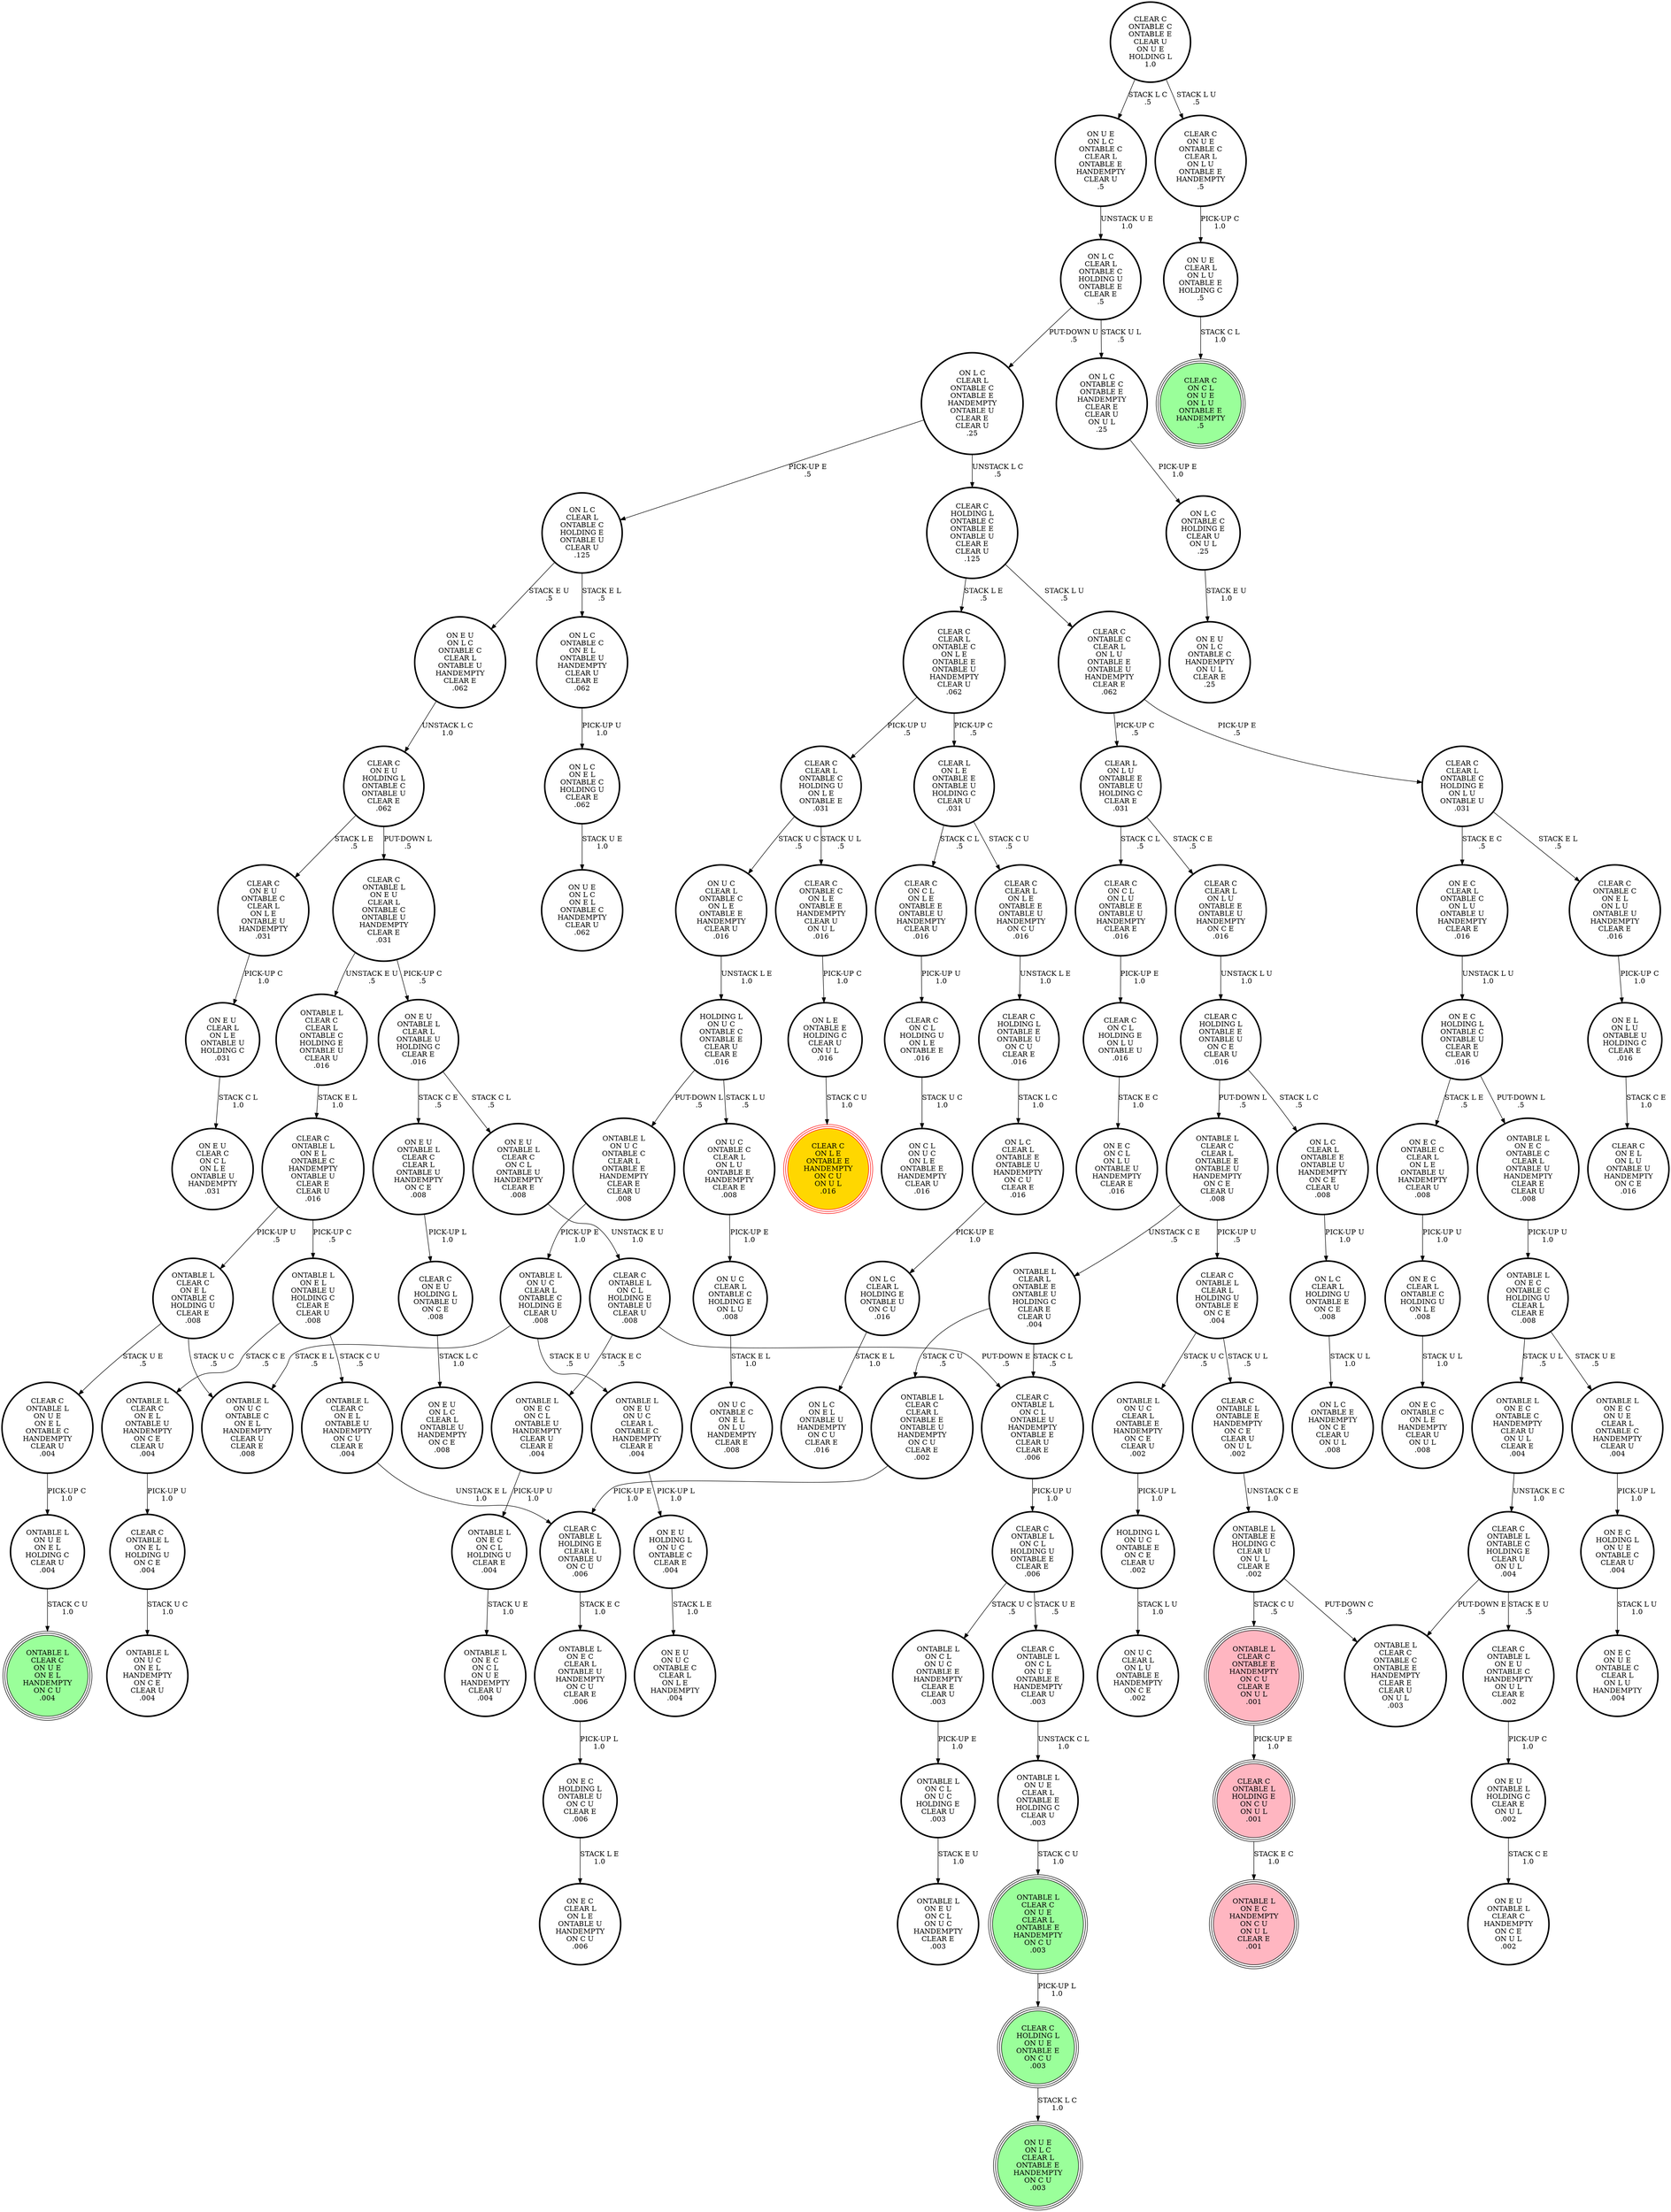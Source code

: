 digraph {
"CLEAR C\nHOLDING L\nONTABLE E\nONTABLE U\nON C U\nCLEAR E\n.016\n" -> "ON L C\nCLEAR L\nONTABLE E\nONTABLE U\nHANDEMPTY\nON C U\nCLEAR E\n.016\n"[label="STACK L C\n1.0\n"];
"CLEAR C\nON E U\nHOLDING L\nONTABLE U\nON C E\n.008\n" -> "ON E U\nON L C\nCLEAR L\nONTABLE U\nHANDEMPTY\nON C E\n.008\n"[label="STACK L C\n1.0\n"];
"ON U E\nCLEAR L\nON L U\nONTABLE E\nHOLDING C\n.5\n" -> "CLEAR C\nON C L\nON U E\nON L U\nONTABLE E\nHANDEMPTY\n.5\n"[label="STACK C L\n1.0\n"];
"ONTABLE L\nON U C\nONTABLE C\nCLEAR L\nONTABLE E\nHANDEMPTY\nCLEAR E\nCLEAR U\n.008\n" -> "ONTABLE L\nON U C\nCLEAR L\nONTABLE C\nHOLDING E\nCLEAR U\n.008\n"[label="PICK-UP E\n1.0\n"];
"CLEAR C\nON C L\nHOLDING U\nON L E\nONTABLE E\n.016\n" -> "ON C L\nON U C\nON L E\nONTABLE E\nHANDEMPTY\nCLEAR U\n.016\n"[label="STACK U C\n1.0\n"];
"ONTABLE L\nON E C\nON U E\nCLEAR L\nONTABLE C\nHANDEMPTY\nCLEAR U\n.004\n" -> "ON E C\nHOLDING L\nON U E\nONTABLE C\nCLEAR U\n.004\n"[label="PICK-UP L\n1.0\n"];
"CLEAR C\nONTABLE L\nHOLDING E\nCLEAR L\nONTABLE U\nON C U\n.006\n" -> "ONTABLE L\nON E C\nCLEAR L\nONTABLE U\nHANDEMPTY\nON C U\nCLEAR E\n.006\n"[label="STACK E C\n1.0\n"];
"ONTABLE L\nON U E\nON E L\nHOLDING C\nCLEAR U\n.004\n" -> "ONTABLE L\nCLEAR C\nON U E\nON E L\nHANDEMPTY\nON C U\n.004\n"[label="STACK C U\n1.0\n"];
"ON L C\nONTABLE C\nONTABLE E\nHANDEMPTY\nCLEAR E\nCLEAR U\nON U L\n.25\n" -> "ON L C\nONTABLE C\nHOLDING E\nCLEAR U\nON U L\n.25\n"[label="PICK-UP E\n1.0\n"];
"CLEAR C\nONTABLE L\nON E L\nHOLDING U\nON C E\n.004\n" -> "ONTABLE L\nON U C\nON E L\nHANDEMPTY\nON C E\nCLEAR U\n.004\n"[label="STACK U C\n1.0\n"];
"ONTABLE L\nCLEAR C\nON E L\nONTABLE C\nHOLDING U\nCLEAR E\n.008\n" -> "ONTABLE L\nON U C\nONTABLE C\nON E L\nHANDEMPTY\nCLEAR U\nCLEAR E\n.008\n"[label="STACK U C\n.5\n"];
"ONTABLE L\nCLEAR C\nON E L\nONTABLE C\nHOLDING U\nCLEAR E\n.008\n" -> "CLEAR C\nONTABLE L\nON U E\nON E L\nONTABLE C\nHANDEMPTY\nCLEAR U\n.004\n"[label="STACK U E\n.5\n"];
"CLEAR C\nONTABLE C\nCLEAR L\nON L U\nONTABLE E\nONTABLE U\nHANDEMPTY\nCLEAR E\n.062\n" -> "CLEAR L\nON L U\nONTABLE E\nONTABLE U\nHOLDING C\nCLEAR E\n.031\n"[label="PICK-UP C\n.5\n"];
"CLEAR C\nONTABLE C\nCLEAR L\nON L U\nONTABLE E\nONTABLE U\nHANDEMPTY\nCLEAR E\n.062\n" -> "CLEAR C\nCLEAR L\nONTABLE C\nHOLDING E\nON L U\nONTABLE U\n.031\n"[label="PICK-UP E\n.5\n"];
"ON U C\nCLEAR L\nONTABLE C\nHOLDING E\nON L U\n.008\n" -> "ON U C\nONTABLE C\nON E L\nON L U\nHANDEMPTY\nCLEAR E\n.008\n"[label="STACK E L\n1.0\n"];
"ONTABLE L\nON E C\nONTABLE C\nHANDEMPTY\nCLEAR U\nON U L\nCLEAR E\n.004\n" -> "CLEAR C\nONTABLE L\nONTABLE C\nHOLDING E\nCLEAR U\nON U L\n.004\n"[label="UNSTACK E C\n1.0\n"];
"ONTABLE L\nON E L\nONTABLE U\nHOLDING C\nCLEAR E\nCLEAR U\n.008\n" -> "ONTABLE L\nCLEAR C\nON E L\nONTABLE U\nHANDEMPTY\nON C E\nCLEAR U\n.004\n"[label="STACK C E\n.5\n"];
"ONTABLE L\nON E L\nONTABLE U\nHOLDING C\nCLEAR E\nCLEAR U\n.008\n" -> "ONTABLE L\nCLEAR C\nON E L\nONTABLE U\nHANDEMPTY\nON C U\nCLEAR E\n.004\n"[label="STACK C U\n.5\n"];
"ON E U\nCLEAR L\nON L E\nONTABLE U\nHOLDING C\n.031\n" -> "ON E U\nCLEAR C\nON C L\nON L E\nONTABLE U\nHANDEMPTY\n.031\n"[label="STACK C L\n1.0\n"];
"CLEAR C\nON C L\nHOLDING E\nON L U\nONTABLE U\n.016\n" -> "ON E C\nON C L\nON L U\nONTABLE U\nHANDEMPTY\nCLEAR E\n.016\n"[label="STACK E C\n1.0\n"];
"CLEAR C\nHOLDING L\nON U E\nONTABLE E\nON C U\n.003\n" -> "ON U E\nON L C\nCLEAR L\nONTABLE E\nHANDEMPTY\nON C U\n.003\n"[label="STACK L C\n1.0\n"];
"CLEAR C\nCLEAR L\nONTABLE C\nHOLDING E\nON L U\nONTABLE U\n.031\n" -> "ON E C\nCLEAR L\nONTABLE C\nON L U\nONTABLE U\nHANDEMPTY\nCLEAR E\n.016\n"[label="STACK E C\n.5\n"];
"CLEAR C\nCLEAR L\nONTABLE C\nHOLDING E\nON L U\nONTABLE U\n.031\n" -> "CLEAR C\nONTABLE C\nON E L\nON L U\nONTABLE U\nHANDEMPTY\nCLEAR E\n.016\n"[label="STACK E L\n.5\n"];
"CLEAR C\nON C L\nON L U\nONTABLE E\nONTABLE U\nHANDEMPTY\nCLEAR E\n.016\n" -> "CLEAR C\nON C L\nHOLDING E\nON L U\nONTABLE U\n.016\n"[label="PICK-UP E\n1.0\n"];
"CLEAR C\nONTABLE C\nON E L\nON L U\nONTABLE U\nHANDEMPTY\nCLEAR E\n.016\n" -> "ON E L\nON L U\nONTABLE U\nHOLDING C\nCLEAR E\n.016\n"[label="PICK-UP C\n1.0\n"];
"ON U E\nON L C\nONTABLE C\nCLEAR L\nONTABLE E\nHANDEMPTY\nCLEAR U\n.5\n" -> "ON L C\nCLEAR L\nONTABLE C\nHOLDING U\nONTABLE E\nCLEAR E\n.5\n"[label="UNSTACK U E\n1.0\n"];
"CLEAR C\nON U E\nONTABLE C\nCLEAR L\nON L U\nONTABLE E\nHANDEMPTY\n.5\n" -> "ON U E\nCLEAR L\nON L U\nONTABLE E\nHOLDING C\n.5\n"[label="PICK-UP C\n1.0\n"];
"ONTABLE L\nON E C\nCLEAR L\nONTABLE U\nHANDEMPTY\nON C U\nCLEAR E\n.006\n" -> "ON E C\nHOLDING L\nONTABLE U\nON C U\nCLEAR E\n.006\n"[label="PICK-UP L\n1.0\n"];
"ONTABLE L\nONTABLE E\nHOLDING C\nCLEAR U\nON U L\nCLEAR E\n.002\n" -> "ONTABLE L\nCLEAR C\nONTABLE E\nHANDEMPTY\nON C U\nCLEAR E\nON U L\n.001\n"[label="STACK C U\n.5\n"];
"ONTABLE L\nONTABLE E\nHOLDING C\nCLEAR U\nON U L\nCLEAR E\n.002\n" -> "ONTABLE L\nCLEAR C\nONTABLE C\nONTABLE E\nHANDEMPTY\nCLEAR E\nCLEAR U\nON U L\n.003\n"[label="PUT-DOWN C\n.5\n"];
"CLEAR C\nCLEAR L\nONTABLE C\nHOLDING U\nON L E\nONTABLE E\n.031\n" -> "CLEAR C\nONTABLE C\nON L E\nONTABLE E\nHANDEMPTY\nCLEAR U\nON U L\n.016\n"[label="STACK U L\n.5\n"];
"CLEAR C\nCLEAR L\nONTABLE C\nHOLDING U\nON L E\nONTABLE E\n.031\n" -> "ON U C\nCLEAR L\nONTABLE C\nON L E\nONTABLE E\nHANDEMPTY\nCLEAR U\n.016\n"[label="STACK U C\n.5\n"];
"ONTABLE L\nON E C\nONTABLE C\nCLEAR L\nONTABLE U\nHANDEMPTY\nCLEAR E\nCLEAR U\n.008\n" -> "ONTABLE L\nON E C\nONTABLE C\nHOLDING U\nCLEAR L\nCLEAR E\n.008\n"[label="PICK-UP U\n1.0\n"];
"ON U C\nCLEAR L\nONTABLE C\nON L E\nONTABLE E\nHANDEMPTY\nCLEAR U\n.016\n" -> "HOLDING L\nON U C\nONTABLE C\nONTABLE E\nCLEAR U\nCLEAR E\n.016\n"[label="UNSTACK L E\n1.0\n"];
"CLEAR C\nCLEAR L\nON L U\nONTABLE E\nONTABLE U\nHANDEMPTY\nON C E\n.016\n" -> "CLEAR C\nHOLDING L\nONTABLE E\nONTABLE U\nON C E\nCLEAR U\n.016\n"[label="UNSTACK L U\n1.0\n"];
"CLEAR C\nONTABLE L\nHOLDING E\nON C U\nON U L\n.001\n" -> "ONTABLE L\nON E C\nHANDEMPTY\nON C U\nON U L\nCLEAR E\n.001\n"[label="STACK E C\n1.0\n"];
"ON E C\nHOLDING L\nONTABLE C\nONTABLE U\nCLEAR E\nCLEAR U\n.016\n" -> "ONTABLE L\nON E C\nONTABLE C\nCLEAR L\nONTABLE U\nHANDEMPTY\nCLEAR E\nCLEAR U\n.008\n"[label="PUT-DOWN L\n.5\n"];
"ON E C\nHOLDING L\nONTABLE C\nONTABLE U\nCLEAR E\nCLEAR U\n.016\n" -> "ON E C\nONTABLE C\nCLEAR L\nON L E\nONTABLE U\nHANDEMPTY\nCLEAR U\n.008\n"[label="STACK L E\n.5\n"];
"ONTABLE L\nCLEAR L\nONTABLE E\nONTABLE U\nHOLDING C\nCLEAR E\nCLEAR U\n.004\n" -> "CLEAR C\nONTABLE L\nON C L\nONTABLE U\nHANDEMPTY\nONTABLE E\nCLEAR U\nCLEAR E\n.006\n"[label="STACK C L\n.5\n"];
"ONTABLE L\nCLEAR L\nONTABLE E\nONTABLE U\nHOLDING C\nCLEAR E\nCLEAR U\n.004\n" -> "ONTABLE L\nCLEAR C\nCLEAR L\nONTABLE E\nONTABLE U\nHANDEMPTY\nON C U\nCLEAR E\n.002\n"[label="STACK C U\n.5\n"];
"CLEAR C\nHOLDING L\nONTABLE E\nONTABLE U\nON C E\nCLEAR U\n.016\n" -> "ON L C\nCLEAR L\nONTABLE E\nONTABLE U\nHANDEMPTY\nON C E\nCLEAR U\n.008\n"[label="STACK L C\n.5\n"];
"CLEAR C\nHOLDING L\nONTABLE E\nONTABLE U\nON C E\nCLEAR U\n.016\n" -> "ONTABLE L\nCLEAR C\nCLEAR L\nONTABLE E\nONTABLE U\nHANDEMPTY\nON C E\nCLEAR U\n.008\n"[label="PUT-DOWN L\n.5\n"];
"CLEAR C\nONTABLE L\nON C L\nHOLDING E\nONTABLE U\nCLEAR U\n.008\n" -> "CLEAR C\nONTABLE L\nON C L\nONTABLE U\nHANDEMPTY\nONTABLE E\nCLEAR U\nCLEAR E\n.006\n"[label="PUT-DOWN E\n.5\n"];
"CLEAR C\nONTABLE L\nON C L\nHOLDING E\nONTABLE U\nCLEAR U\n.008\n" -> "ONTABLE L\nON E C\nON C L\nONTABLE U\nHANDEMPTY\nCLEAR U\nCLEAR E\n.004\n"[label="STACK E C\n.5\n"];
"CLEAR C\nONTABLE L\nONTABLE C\nHOLDING E\nCLEAR U\nON U L\n.004\n" -> "ONTABLE L\nCLEAR C\nONTABLE C\nONTABLE E\nHANDEMPTY\nCLEAR E\nCLEAR U\nON U L\n.003\n"[label="PUT-DOWN E\n.5\n"];
"CLEAR C\nONTABLE L\nONTABLE C\nHOLDING E\nCLEAR U\nON U L\n.004\n" -> "CLEAR C\nONTABLE L\nON E U\nONTABLE C\nHANDEMPTY\nON U L\nCLEAR E\n.002\n"[label="STACK E U\n.5\n"];
"CLEAR C\nON C L\nON L E\nONTABLE E\nONTABLE U\nHANDEMPTY\nCLEAR U\n.016\n" -> "CLEAR C\nON C L\nHOLDING U\nON L E\nONTABLE E\n.016\n"[label="PICK-UP U\n1.0\n"];
"ONTABLE L\nCLEAR C\nON U E\nCLEAR L\nONTABLE E\nHANDEMPTY\nON C U\n.003\n" -> "CLEAR C\nHOLDING L\nON U E\nONTABLE E\nON C U\n.003\n"[label="PICK-UP L\n1.0\n"];
"CLEAR C\nONTABLE L\nON E L\nONTABLE C\nHANDEMPTY\nONTABLE U\nCLEAR E\nCLEAR U\n.016\n" -> "ONTABLE L\nON E L\nONTABLE U\nHOLDING C\nCLEAR E\nCLEAR U\n.008\n"[label="PICK-UP C\n.5\n"];
"CLEAR C\nONTABLE L\nON E L\nONTABLE C\nHANDEMPTY\nONTABLE U\nCLEAR E\nCLEAR U\n.016\n" -> "ONTABLE L\nCLEAR C\nON E L\nONTABLE C\nHOLDING U\nCLEAR E\n.008\n"[label="PICK-UP U\n.5\n"];
"ON L C\nONTABLE C\nHOLDING E\nCLEAR U\nON U L\n.25\n" -> "ON E U\nON L C\nONTABLE C\nHANDEMPTY\nON U L\nCLEAR E\n.25\n"[label="STACK E U\n1.0\n"];
"ON L C\nONTABLE C\nON E L\nONTABLE U\nHANDEMPTY\nCLEAR U\nCLEAR E\n.062\n" -> "ON L C\nON E L\nONTABLE C\nHOLDING U\nCLEAR E\n.062\n"[label="PICK-UP U\n1.0\n"];
"ON E C\nONTABLE C\nCLEAR L\nON L E\nONTABLE U\nHANDEMPTY\nCLEAR U\n.008\n" -> "ON E C\nCLEAR L\nONTABLE C\nHOLDING U\nON L E\n.008\n"[label="PICK-UP U\n1.0\n"];
"CLEAR C\nONTABLE L\nON U E\nON E L\nONTABLE C\nHANDEMPTY\nCLEAR U\n.004\n" -> "ONTABLE L\nON U E\nON E L\nHOLDING C\nCLEAR U\n.004\n"[label="PICK-UP C\n1.0\n"];
"CLEAR C\nHOLDING L\nONTABLE C\nONTABLE E\nONTABLE U\nCLEAR E\nCLEAR U\n.125\n" -> "CLEAR C\nCLEAR L\nONTABLE C\nON L E\nONTABLE E\nONTABLE U\nHANDEMPTY\nCLEAR U\n.062\n"[label="STACK L E\n.5\n"];
"CLEAR C\nHOLDING L\nONTABLE C\nONTABLE E\nONTABLE U\nCLEAR E\nCLEAR U\n.125\n" -> "CLEAR C\nONTABLE C\nCLEAR L\nON L U\nONTABLE E\nONTABLE U\nHANDEMPTY\nCLEAR E\n.062\n"[label="STACK L U\n.5\n"];
"CLEAR C\nONTABLE L\nONTABLE E\nHANDEMPTY\nON C E\nCLEAR U\nON U L\n.002\n" -> "ONTABLE L\nONTABLE E\nHOLDING C\nCLEAR U\nON U L\nCLEAR E\n.002\n"[label="UNSTACK C E\n1.0\n"];
"ONTABLE L\nON C L\nON U C\nHOLDING E\nCLEAR U\n.003\n" -> "ONTABLE L\nON E U\nON C L\nON U C\nHANDEMPTY\nCLEAR E\n.003\n"[label="STACK E U\n1.0\n"];
"ON L C\nCLEAR L\nONTABLE C\nHOLDING U\nONTABLE E\nCLEAR E\n.5\n" -> "ON L C\nONTABLE C\nONTABLE E\nHANDEMPTY\nCLEAR E\nCLEAR U\nON U L\n.25\n"[label="STACK U L\n.5\n"];
"ON L C\nCLEAR L\nONTABLE C\nHOLDING U\nONTABLE E\nCLEAR E\n.5\n" -> "ON L C\nCLEAR L\nONTABLE C\nONTABLE E\nHANDEMPTY\nONTABLE U\nCLEAR E\nCLEAR U\n.25\n"[label="PUT-DOWN U\n.5\n"];
"CLEAR C\nONTABLE L\nCLEAR L\nHOLDING U\nONTABLE E\nON C E\n.004\n" -> "ONTABLE L\nON U C\nCLEAR L\nONTABLE E\nHANDEMPTY\nON C E\nCLEAR U\n.002\n"[label="STACK U C\n.5\n"];
"CLEAR C\nONTABLE L\nCLEAR L\nHOLDING U\nONTABLE E\nON C E\n.004\n" -> "CLEAR C\nONTABLE L\nONTABLE E\nHANDEMPTY\nON C E\nCLEAR U\nON U L\n.002\n"[label="STACK U L\n.5\n"];
"CLEAR C\nONTABLE L\nON C L\nHOLDING U\nONTABLE E\nCLEAR E\n.006\n" -> "CLEAR C\nONTABLE L\nON C L\nON U E\nONTABLE E\nHANDEMPTY\nCLEAR U\n.003\n"[label="STACK U E\n.5\n"];
"CLEAR C\nONTABLE L\nON C L\nHOLDING U\nONTABLE E\nCLEAR E\n.006\n" -> "ONTABLE L\nON C L\nON U C\nONTABLE E\nHANDEMPTY\nCLEAR E\nCLEAR U\n.003\n"[label="STACK U C\n.5\n"];
"ON L C\nCLEAR L\nONTABLE C\nONTABLE E\nHANDEMPTY\nONTABLE U\nCLEAR E\nCLEAR U\n.25\n" -> "ON L C\nCLEAR L\nONTABLE C\nHOLDING E\nONTABLE U\nCLEAR U\n.125\n"[label="PICK-UP E\n.5\n"];
"ON L C\nCLEAR L\nONTABLE C\nONTABLE E\nHANDEMPTY\nONTABLE U\nCLEAR E\nCLEAR U\n.25\n" -> "CLEAR C\nHOLDING L\nONTABLE C\nONTABLE E\nONTABLE U\nCLEAR E\nCLEAR U\n.125\n"[label="UNSTACK L C\n.5\n"];
"ON L C\nCLEAR L\nONTABLE C\nHOLDING E\nONTABLE U\nCLEAR U\n.125\n" -> "ON E U\nON L C\nONTABLE C\nCLEAR L\nONTABLE U\nHANDEMPTY\nCLEAR E\n.062\n"[label="STACK E U\n.5\n"];
"ON L C\nCLEAR L\nONTABLE C\nHOLDING E\nONTABLE U\nCLEAR U\n.125\n" -> "ON L C\nONTABLE C\nON E L\nONTABLE U\nHANDEMPTY\nCLEAR U\nCLEAR E\n.062\n"[label="STACK E L\n.5\n"];
"HOLDING L\nON U C\nONTABLE C\nONTABLE E\nCLEAR U\nCLEAR E\n.016\n" -> "ONTABLE L\nON U C\nONTABLE C\nCLEAR L\nONTABLE E\nHANDEMPTY\nCLEAR E\nCLEAR U\n.008\n"[label="PUT-DOWN L\n.5\n"];
"HOLDING L\nON U C\nONTABLE C\nONTABLE E\nCLEAR U\nCLEAR E\n.016\n" -> "ON U C\nONTABLE C\nCLEAR L\nON L U\nONTABLE E\nHANDEMPTY\nCLEAR E\n.008\n"[label="STACK L U\n.5\n"];
"ON L E\nONTABLE E\nHOLDING C\nCLEAR U\nON U L\n.016\n" -> "CLEAR C\nON L E\nONTABLE E\nHANDEMPTY\nON C U\nON U L\n.016\n"[label="STACK C U\n1.0\n"];
"ONTABLE L\nCLEAR C\nCLEAR L\nONTABLE E\nONTABLE U\nHANDEMPTY\nON C E\nCLEAR U\n.008\n" -> "ONTABLE L\nCLEAR L\nONTABLE E\nONTABLE U\nHOLDING C\nCLEAR E\nCLEAR U\n.004\n"[label="UNSTACK C E\n.5\n"];
"ONTABLE L\nCLEAR C\nCLEAR L\nONTABLE E\nONTABLE U\nHANDEMPTY\nON C E\nCLEAR U\n.008\n" -> "CLEAR C\nONTABLE L\nCLEAR L\nHOLDING U\nONTABLE E\nON C E\n.004\n"[label="PICK-UP U\n.5\n"];
"ON E U\nON L C\nONTABLE C\nCLEAR L\nONTABLE U\nHANDEMPTY\nCLEAR E\n.062\n" -> "CLEAR C\nON E U\nHOLDING L\nONTABLE C\nONTABLE U\nCLEAR E\n.062\n"[label="UNSTACK L C\n1.0\n"];
"ON E C\nHOLDING L\nONTABLE U\nON C U\nCLEAR E\n.006\n" -> "ON E C\nCLEAR L\nON L E\nONTABLE U\nHANDEMPTY\nON C U\n.006\n"[label="STACK L E\n1.0\n"];
"ON E L\nON L U\nONTABLE U\nHOLDING C\nCLEAR E\n.016\n" -> "CLEAR C\nON E L\nON L U\nONTABLE U\nHANDEMPTY\nON C E\n.016\n"[label="STACK C E\n1.0\n"];
"ON E U\nHOLDING L\nON U C\nONTABLE C\nCLEAR E\n.004\n" -> "ON E U\nON U C\nONTABLE C\nCLEAR L\nON L E\nHANDEMPTY\n.004\n"[label="STACK L E\n1.0\n"];
"ONTABLE L\nON U E\nCLEAR L\nONTABLE E\nHOLDING C\nCLEAR U\n.003\n" -> "ONTABLE L\nCLEAR C\nON U E\nCLEAR L\nONTABLE E\nHANDEMPTY\nON C U\n.003\n"[label="STACK C U\n1.0\n"];
"ON E C\nCLEAR L\nONTABLE C\nHOLDING U\nON L E\n.008\n" -> "ON E C\nONTABLE C\nON L E\nHANDEMPTY\nCLEAR U\nON U L\n.008\n"[label="STACK U L\n1.0\n"];
"CLEAR C\nONTABLE C\nON L E\nONTABLE E\nHANDEMPTY\nCLEAR U\nON U L\n.016\n" -> "ON L E\nONTABLE E\nHOLDING C\nCLEAR U\nON U L\n.016\n"[label="PICK-UP C\n1.0\n"];
"CLEAR L\nON L E\nONTABLE E\nONTABLE U\nHOLDING C\nCLEAR U\n.031\n" -> "CLEAR C\nCLEAR L\nON L E\nONTABLE E\nONTABLE U\nHANDEMPTY\nON C U\n.016\n"[label="STACK C U\n.5\n"];
"CLEAR L\nON L E\nONTABLE E\nONTABLE U\nHOLDING C\nCLEAR U\n.031\n" -> "CLEAR C\nON C L\nON L E\nONTABLE E\nONTABLE U\nHANDEMPTY\nCLEAR U\n.016\n"[label="STACK C L\n.5\n"];
"ONTABLE L\nON E U\nON U C\nCLEAR L\nONTABLE C\nHANDEMPTY\nCLEAR E\n.004\n" -> "ON E U\nHOLDING L\nON U C\nONTABLE C\nCLEAR E\n.004\n"[label="PICK-UP L\n1.0\n"];
"CLEAR C\nCLEAR L\nONTABLE C\nON L E\nONTABLE E\nONTABLE U\nHANDEMPTY\nCLEAR U\n.062\n" -> "CLEAR L\nON L E\nONTABLE E\nONTABLE U\nHOLDING C\nCLEAR U\n.031\n"[label="PICK-UP C\n.5\n"];
"CLEAR C\nCLEAR L\nONTABLE C\nON L E\nONTABLE E\nONTABLE U\nHANDEMPTY\nCLEAR U\n.062\n" -> "CLEAR C\nCLEAR L\nONTABLE C\nHOLDING U\nON L E\nONTABLE E\n.031\n"[label="PICK-UP U\n.5\n"];
"ONTABLE L\nCLEAR C\nONTABLE E\nHANDEMPTY\nON C U\nCLEAR E\nON U L\n.001\n" -> "CLEAR C\nONTABLE L\nHOLDING E\nON C U\nON U L\n.001\n"[label="PICK-UP E\n1.0\n"];
"ONTABLE L\nCLEAR C\nCLEAR L\nONTABLE E\nONTABLE U\nHANDEMPTY\nON C U\nCLEAR E\n.002\n" -> "CLEAR C\nONTABLE L\nHOLDING E\nCLEAR L\nONTABLE U\nON C U\n.006\n"[label="PICK-UP E\n1.0\n"];
"ON E U\nONTABLE L\nCLEAR C\nCLEAR L\nONTABLE U\nHANDEMPTY\nON C E\n.008\n" -> "CLEAR C\nON E U\nHOLDING L\nONTABLE U\nON C E\n.008\n"[label="PICK-UP L\n1.0\n"];
"CLEAR L\nON L U\nONTABLE E\nONTABLE U\nHOLDING C\nCLEAR E\n.031\n" -> "CLEAR C\nCLEAR L\nON L U\nONTABLE E\nONTABLE U\nHANDEMPTY\nON C E\n.016\n"[label="STACK C E\n.5\n"];
"CLEAR L\nON L U\nONTABLE E\nONTABLE U\nHOLDING C\nCLEAR E\n.031\n" -> "CLEAR C\nON C L\nON L U\nONTABLE E\nONTABLE U\nHANDEMPTY\nCLEAR E\n.016\n"[label="STACK C L\n.5\n"];
"ONTABLE L\nON E C\nONTABLE C\nHOLDING U\nCLEAR L\nCLEAR E\n.008\n" -> "ONTABLE L\nON E C\nON U E\nCLEAR L\nONTABLE C\nHANDEMPTY\nCLEAR U\n.004\n"[label="STACK U E\n.5\n"];
"ONTABLE L\nON E C\nONTABLE C\nHOLDING U\nCLEAR L\nCLEAR E\n.008\n" -> "ONTABLE L\nON E C\nONTABLE C\nHANDEMPTY\nCLEAR U\nON U L\nCLEAR E\n.004\n"[label="STACK U L\n.5\n"];
"ON E U\nONTABLE L\nHOLDING C\nCLEAR E\nON U L\n.002\n" -> "ON E U\nONTABLE L\nCLEAR C\nHANDEMPTY\nON C E\nON U L\n.002\n"[label="STACK C E\n1.0\n"];
"ON L C\nON E L\nONTABLE C\nHOLDING U\nCLEAR E\n.062\n" -> "ON U E\nON L C\nON E L\nONTABLE C\nHANDEMPTY\nCLEAR U\n.062\n"[label="STACK U E\n1.0\n"];
"ONTABLE L\nON C L\nON U C\nONTABLE E\nHANDEMPTY\nCLEAR E\nCLEAR U\n.003\n" -> "ONTABLE L\nON C L\nON U C\nHOLDING E\nCLEAR U\n.003\n"[label="PICK-UP E\n1.0\n"];
"CLEAR C\nONTABLE L\nON E U\nONTABLE C\nHANDEMPTY\nON U L\nCLEAR E\n.002\n" -> "ON E U\nONTABLE L\nHOLDING C\nCLEAR E\nON U L\n.002\n"[label="PICK-UP C\n1.0\n"];
"ON E U\nONTABLE L\nCLEAR C\nON C L\nONTABLE U\nHANDEMPTY\nCLEAR E\n.008\n" -> "CLEAR C\nONTABLE L\nON C L\nHOLDING E\nONTABLE U\nCLEAR U\n.008\n"[label="UNSTACK E U\n1.0\n"];
"ONTABLE L\nON E C\nON C L\nONTABLE U\nHANDEMPTY\nCLEAR U\nCLEAR E\n.004\n" -> "ONTABLE L\nON E C\nON C L\nHOLDING U\nCLEAR E\n.004\n"[label="PICK-UP U\n1.0\n"];
"ON U C\nONTABLE C\nCLEAR L\nON L U\nONTABLE E\nHANDEMPTY\nCLEAR E\n.008\n" -> "ON U C\nCLEAR L\nONTABLE C\nHOLDING E\nON L U\n.008\n"[label="PICK-UP E\n1.0\n"];
"ON L C\nCLEAR L\nONTABLE E\nONTABLE U\nHANDEMPTY\nON C U\nCLEAR E\n.016\n" -> "ON L C\nCLEAR L\nHOLDING E\nONTABLE U\nON C U\n.016\n"[label="PICK-UP E\n1.0\n"];
"CLEAR C\nON E U\nHOLDING L\nONTABLE C\nONTABLE U\nCLEAR E\n.062\n" -> "CLEAR C\nON E U\nONTABLE C\nCLEAR L\nON L E\nONTABLE U\nHANDEMPTY\n.031\n"[label="STACK L E\n.5\n"];
"CLEAR C\nON E U\nHOLDING L\nONTABLE C\nONTABLE U\nCLEAR E\n.062\n" -> "CLEAR C\nONTABLE L\nON E U\nCLEAR L\nONTABLE C\nONTABLE U\nHANDEMPTY\nCLEAR E\n.031\n"[label="PUT-DOWN L\n.5\n"];
"ONTABLE L\nCLEAR C\nON E L\nONTABLE U\nHANDEMPTY\nON C E\nCLEAR U\n.004\n" -> "CLEAR C\nONTABLE L\nON E L\nHOLDING U\nON C E\n.004\n"[label="PICK-UP U\n1.0\n"];
"CLEAR C\nONTABLE C\nONTABLE E\nCLEAR U\nON U E\nHOLDING L\n1.0\n" -> "ON U E\nON L C\nONTABLE C\nCLEAR L\nONTABLE E\nHANDEMPTY\nCLEAR U\n.5\n"[label="STACK L C\n.5\n"];
"CLEAR C\nONTABLE C\nONTABLE E\nCLEAR U\nON U E\nHOLDING L\n1.0\n" -> "CLEAR C\nON U E\nONTABLE C\nCLEAR L\nON L U\nONTABLE E\nHANDEMPTY\n.5\n"[label="STACK L U\n.5\n"];
"ON E U\nONTABLE L\nCLEAR L\nONTABLE U\nHOLDING C\nCLEAR E\n.016\n" -> "ON E U\nONTABLE L\nCLEAR C\nCLEAR L\nONTABLE U\nHANDEMPTY\nON C E\n.008\n"[label="STACK C E\n.5\n"];
"ON E U\nONTABLE L\nCLEAR L\nONTABLE U\nHOLDING C\nCLEAR E\n.016\n" -> "ON E U\nONTABLE L\nCLEAR C\nON C L\nONTABLE U\nHANDEMPTY\nCLEAR E\n.008\n"[label="STACK C L\n.5\n"];
"ONTABLE L\nON U C\nCLEAR L\nONTABLE E\nHANDEMPTY\nON C E\nCLEAR U\n.002\n" -> "HOLDING L\nON U C\nONTABLE E\nON C E\nCLEAR U\n.002\n"[label="PICK-UP L\n1.0\n"];
"ON E C\nCLEAR L\nONTABLE C\nON L U\nONTABLE U\nHANDEMPTY\nCLEAR E\n.016\n" -> "ON E C\nHOLDING L\nONTABLE C\nONTABLE U\nCLEAR E\nCLEAR U\n.016\n"[label="UNSTACK L U\n1.0\n"];
"ONTABLE L\nON E C\nON C L\nHOLDING U\nCLEAR E\n.004\n" -> "ONTABLE L\nON E C\nON C L\nON U E\nHANDEMPTY\nCLEAR U\n.004\n"[label="STACK U E\n1.0\n"];
"CLEAR C\nCLEAR L\nON L E\nONTABLE E\nONTABLE U\nHANDEMPTY\nON C U\n.016\n" -> "CLEAR C\nHOLDING L\nONTABLE E\nONTABLE U\nON C U\nCLEAR E\n.016\n"[label="UNSTACK L E\n1.0\n"];
"CLEAR C\nONTABLE L\nON E U\nCLEAR L\nONTABLE C\nONTABLE U\nHANDEMPTY\nCLEAR E\n.031\n" -> "ONTABLE L\nCLEAR C\nCLEAR L\nONTABLE C\nHOLDING E\nONTABLE U\nCLEAR U\n.016\n"[label="UNSTACK E U\n.5\n"];
"CLEAR C\nONTABLE L\nON E U\nCLEAR L\nONTABLE C\nONTABLE U\nHANDEMPTY\nCLEAR E\n.031\n" -> "ON E U\nONTABLE L\nCLEAR L\nONTABLE U\nHOLDING C\nCLEAR E\n.016\n"[label="PICK-UP C\n.5\n"];
"ONTABLE L\nON U C\nCLEAR L\nONTABLE C\nHOLDING E\nCLEAR U\n.008\n" -> "ONTABLE L\nON E U\nON U C\nCLEAR L\nONTABLE C\nHANDEMPTY\nCLEAR E\n.004\n"[label="STACK E U\n.5\n"];
"ONTABLE L\nON U C\nCLEAR L\nONTABLE C\nHOLDING E\nCLEAR U\n.008\n" -> "ONTABLE L\nON U C\nONTABLE C\nON E L\nHANDEMPTY\nCLEAR U\nCLEAR E\n.008\n"[label="STACK E L\n.5\n"];
"ON L C\nCLEAR L\nHOLDING E\nONTABLE U\nON C U\n.016\n" -> "ON L C\nON E L\nONTABLE U\nHANDEMPTY\nON C U\nCLEAR E\n.016\n"[label="STACK E L\n1.0\n"];
"CLEAR C\nON E U\nONTABLE C\nCLEAR L\nON L E\nONTABLE U\nHANDEMPTY\n.031\n" -> "ON E U\nCLEAR L\nON L E\nONTABLE U\nHOLDING C\n.031\n"[label="PICK-UP C\n1.0\n"];
"ONTABLE L\nCLEAR C\nCLEAR L\nONTABLE C\nHOLDING E\nONTABLE U\nCLEAR U\n.016\n" -> "CLEAR C\nONTABLE L\nON E L\nONTABLE C\nHANDEMPTY\nONTABLE U\nCLEAR E\nCLEAR U\n.016\n"[label="STACK E L\n1.0\n"];
"CLEAR C\nONTABLE L\nON C L\nON U E\nONTABLE E\nHANDEMPTY\nCLEAR U\n.003\n" -> "ONTABLE L\nON U E\nCLEAR L\nONTABLE E\nHOLDING C\nCLEAR U\n.003\n"[label="UNSTACK C L\n1.0\n"];
"CLEAR C\nONTABLE L\nON C L\nONTABLE U\nHANDEMPTY\nONTABLE E\nCLEAR U\nCLEAR E\n.006\n" -> "CLEAR C\nONTABLE L\nON C L\nHOLDING U\nONTABLE E\nCLEAR E\n.006\n"[label="PICK-UP U\n1.0\n"];
"ON L C\nCLEAR L\nONTABLE E\nONTABLE U\nHANDEMPTY\nON C E\nCLEAR U\n.008\n" -> "ON L C\nCLEAR L\nHOLDING U\nONTABLE E\nON C E\n.008\n"[label="PICK-UP U\n1.0\n"];
"HOLDING L\nON U C\nONTABLE E\nON C E\nCLEAR U\n.002\n" -> "ON U C\nCLEAR L\nON L U\nONTABLE E\nHANDEMPTY\nON C E\n.002\n"[label="STACK L U\n1.0\n"];
"ON L C\nCLEAR L\nHOLDING U\nONTABLE E\nON C E\n.008\n" -> "ON L C\nONTABLE E\nHANDEMPTY\nON C E\nCLEAR U\nON U L\n.008\n"[label="STACK U L\n1.0\n"];
"ONTABLE L\nCLEAR C\nON E L\nONTABLE U\nHANDEMPTY\nON C U\nCLEAR E\n.004\n" -> "CLEAR C\nONTABLE L\nHOLDING E\nCLEAR L\nONTABLE U\nON C U\n.006\n"[label="UNSTACK E L\n1.0\n"];
"ON E C\nHOLDING L\nON U E\nONTABLE C\nCLEAR U\n.004\n" -> "ON E C\nON U E\nONTABLE C\nCLEAR L\nON L U\nHANDEMPTY\n.004\n"[label="STACK L U\n1.0\n"];
"ON E U\nON L C\nONTABLE C\nHANDEMPTY\nON U L\nCLEAR E\n.25\n" [shape=circle, penwidth=3];
"ONTABLE L\nCLEAR C\nONTABLE C\nONTABLE E\nHANDEMPTY\nCLEAR E\nCLEAR U\nON U L\n.003\n" [shape=circle, penwidth=3];
"ON E U\nON L C\nCLEAR L\nONTABLE U\nHANDEMPTY\nON C E\n.008\n" [shape=circle, penwidth=3];
"ON U E\nON L C\nON E L\nONTABLE C\nHANDEMPTY\nCLEAR U\n.062\n" [shape=circle, penwidth=3];
"ON E U\nCLEAR C\nON C L\nON L E\nONTABLE U\nHANDEMPTY\n.031\n" [shape=circle, penwidth=3];
"ON U E\nON L C\nCLEAR L\nONTABLE E\nHANDEMPTY\nON C U\n.003\n" [shape=circle, style=filled, fillcolor=palegreen1, peripheries=3];
"ON C L\nON U C\nON L E\nONTABLE E\nHANDEMPTY\nCLEAR U\n.016\n" [shape=circle, penwidth=3];
"ONTABLE L\nCLEAR C\nON U E\nON E L\nHANDEMPTY\nON C U\n.004\n" [shape=circle, style=filled, fillcolor=palegreen1, peripheries=3];
"ON E U\nONTABLE L\nCLEAR C\nHANDEMPTY\nON C E\nON U L\n.002\n" [shape=circle, penwidth=3];
"ON E C\nONTABLE C\nON L E\nHANDEMPTY\nCLEAR U\nON U L\n.008\n" [shape=circle, penwidth=3];
"ON L C\nONTABLE E\nHANDEMPTY\nON C E\nCLEAR U\nON U L\n.008\n" [shape=circle, penwidth=3];
"ONTABLE L\nON U C\nON E L\nHANDEMPTY\nON C E\nCLEAR U\n.004\n" [shape=circle, penwidth=3];
"ON U C\nCLEAR L\nON L U\nONTABLE E\nHANDEMPTY\nON C E\n.002\n" [shape=circle, penwidth=3];
"ON E U\nON U C\nONTABLE C\nCLEAR L\nON L E\nHANDEMPTY\n.004\n" [shape=circle, penwidth=3];
"ON E C\nON U E\nONTABLE C\nCLEAR L\nON L U\nHANDEMPTY\n.004\n" [shape=circle, penwidth=3];
"ONTABLE L\nON U C\nONTABLE C\nON E L\nHANDEMPTY\nCLEAR U\nCLEAR E\n.008\n" [shape=circle, penwidth=3];
"ON E C\nON C L\nON L U\nONTABLE U\nHANDEMPTY\nCLEAR E\n.016\n" [shape=circle, penwidth=3];
"ONTABLE L\nON E C\nHANDEMPTY\nON C U\nON U L\nCLEAR E\n.001\n" [shape=circle, style=filled, fillcolor=lightpink, peripheries=3];
"ON L C\nON E L\nONTABLE U\nHANDEMPTY\nON C U\nCLEAR E\n.016\n" [shape=circle, penwidth=3];
"CLEAR C\nON E L\nON L U\nONTABLE U\nHANDEMPTY\nON C E\n.016\n" [shape=circle, penwidth=3];
"ONTABLE L\nON E U\nON C L\nON U C\nHANDEMPTY\nCLEAR E\n.003\n" [shape=circle, penwidth=3];
"CLEAR C\nON C L\nON U E\nON L U\nONTABLE E\nHANDEMPTY\n.5\n" [shape=circle, style=filled, fillcolor=palegreen1, peripheries=3];
"ONTABLE L\nON E C\nON C L\nON U E\nHANDEMPTY\nCLEAR U\n.004\n" [shape=circle, penwidth=3];
"ON E C\nCLEAR L\nON L E\nONTABLE U\nHANDEMPTY\nON C U\n.006\n" [shape=circle, penwidth=3];
"CLEAR C\nON L E\nONTABLE E\nHANDEMPTY\nON C U\nON U L\n.016\n" [shape=circle, style=filled color=red, fillcolor=gold, peripheries=3];
"ON U C\nONTABLE C\nON E L\nON L U\nHANDEMPTY\nCLEAR E\n.008\n" [shape=circle, penwidth=3];
"ON E U\nON L C\nONTABLE C\nHANDEMPTY\nON U L\nCLEAR E\n.25\n" [shape=circle, penwidth=3];
"ONTABLE L\nCLEAR C\nONTABLE C\nONTABLE E\nHANDEMPTY\nCLEAR E\nCLEAR U\nON U L\n.003\n" [shape=circle, penwidth=3];
"ONTABLE L\nON U E\nON E L\nHOLDING C\nCLEAR U\n.004\n" [shape=circle, penwidth=3];
"CLEAR C\nCLEAR L\nONTABLE C\nHOLDING U\nON L E\nONTABLE E\n.031\n" [shape=circle, penwidth=3];
"ON E U\nCLEAR L\nON L E\nONTABLE U\nHOLDING C\n.031\n" [shape=circle, penwidth=3];
"ON E U\nON L C\nCLEAR L\nONTABLE U\nHANDEMPTY\nON C E\n.008\n" [shape=circle, penwidth=3];
"CLEAR C\nONTABLE L\nON C L\nON U E\nONTABLE E\nHANDEMPTY\nCLEAR U\n.003\n" [shape=circle, penwidth=3];
"ONTABLE L\nCLEAR C\nCLEAR L\nONTABLE C\nHOLDING E\nONTABLE U\nCLEAR U\n.016\n" [shape=circle, penwidth=3];
"ON E C\nCLEAR L\nONTABLE C\nHOLDING U\nON L E\n.008\n" [shape=circle, penwidth=3];
"ON U C\nCLEAR L\nONTABLE C\nHOLDING E\nON L U\n.008\n" [shape=circle, penwidth=3];
"ON U E\nON L C\nON E L\nONTABLE C\nHANDEMPTY\nCLEAR U\n.062\n" [shape=circle, penwidth=3];
"CLEAR C\nON C L\nHOLDING U\nON L E\nONTABLE E\n.016\n" [shape=circle, penwidth=3];
"ON E U\nHOLDING L\nON U C\nONTABLE C\nCLEAR E\n.004\n" [shape=circle, penwidth=3];
"ON E U\nCLEAR C\nON C L\nON L E\nONTABLE U\nHANDEMPTY\n.031\n" [shape=circle, penwidth=3];
"ON U C\nONTABLE C\nCLEAR L\nON L U\nONTABLE E\nHANDEMPTY\nCLEAR E\n.008\n" [shape=circle, penwidth=3];
"ON L C\nON E L\nONTABLE C\nHOLDING U\nCLEAR E\n.062\n" [shape=circle, penwidth=3];
"CLEAR C\nONTABLE C\nON E L\nON L U\nONTABLE U\nHANDEMPTY\nCLEAR E\n.016\n" [shape=circle, penwidth=3];
"CLEAR C\nONTABLE L\nON C L\nHOLDING E\nONTABLE U\nCLEAR U\n.008\n" [shape=circle, penwidth=3];
"ONTABLE L\nON U E\nCLEAR L\nONTABLE E\nHOLDING C\nCLEAR U\n.003\n" [shape=circle, penwidth=3];
"ON U E\nON L C\nCLEAR L\nONTABLE E\nHANDEMPTY\nON C U\n.003\n" [shape=circle, style=filled, fillcolor=palegreen1, peripheries=3];
"CLEAR C\nON C L\nON L E\nONTABLE E\nONTABLE U\nHANDEMPTY\nCLEAR U\n.016\n" [shape=circle, penwidth=3];
"ON C L\nON U C\nON L E\nONTABLE E\nHANDEMPTY\nCLEAR U\n.016\n" [shape=circle, penwidth=3];
"CLEAR L\nON L E\nONTABLE E\nONTABLE U\nHOLDING C\nCLEAR U\n.031\n" [shape=circle, penwidth=3];
"ONTABLE L\nON U C\nONTABLE C\nCLEAR L\nONTABLE E\nHANDEMPTY\nCLEAR E\nCLEAR U\n.008\n" [shape=circle, penwidth=3];
"ONTABLE L\nCLEAR C\nON E L\nONTABLE U\nHANDEMPTY\nON C U\nCLEAR E\n.004\n" [shape=circle, penwidth=3];
"ONTABLE L\nON E C\nONTABLE C\nHANDEMPTY\nCLEAR U\nON U L\nCLEAR E\n.004\n" [shape=circle, penwidth=3];
"ONTABLE L\nON E C\nON C L\nHOLDING U\nCLEAR E\n.004\n" [shape=circle, penwidth=3];
"CLEAR C\nONTABLE L\nON U E\nON E L\nONTABLE C\nHANDEMPTY\nCLEAR U\n.004\n" [shape=circle, penwidth=3];
"ONTABLE L\nCLEAR C\nON U E\nON E L\nHANDEMPTY\nON C U\n.004\n" [shape=circle, style=filled, fillcolor=palegreen1, peripheries=3];
"ONTABLE L\nON E C\nCLEAR L\nONTABLE U\nHANDEMPTY\nON C U\nCLEAR E\n.006\n" [shape=circle, penwidth=3];
"ON E U\nONTABLE L\nCLEAR C\nHANDEMPTY\nON C E\nON U L\n.002\n" [shape=circle, penwidth=3];
"CLEAR C\nHOLDING L\nONTABLE C\nONTABLE E\nONTABLE U\nCLEAR E\nCLEAR U\n.125\n" [shape=circle, penwidth=3];
"ONTABLE L\nON E L\nONTABLE U\nHOLDING C\nCLEAR E\nCLEAR U\n.008\n" [shape=circle, penwidth=3];
"ON L E\nONTABLE E\nHOLDING C\nCLEAR U\nON U L\n.016\n" [shape=circle, penwidth=3];
"ON E C\nONTABLE C\nON L E\nHANDEMPTY\nCLEAR U\nON U L\n.008\n" [shape=circle, penwidth=3];
"CLEAR C\nCLEAR L\nONTABLE C\nHOLDING E\nON L U\nONTABLE U\n.031\n" [shape=circle, penwidth=3];
"ON E U\nONTABLE L\nCLEAR L\nONTABLE U\nHOLDING C\nCLEAR E\n.016\n" [shape=circle, penwidth=3];
"ONTABLE L\nCLEAR C\nON U E\nCLEAR L\nONTABLE E\nHANDEMPTY\nON C U\n.003\n" [shape=circle, style=filled, fillcolor=palegreen1, peripheries=3];
"ON L C\nONTABLE C\nHOLDING E\nCLEAR U\nON U L\n.25\n" [shape=circle, penwidth=3];
"ONTABLE L\nON C L\nON U C\nHOLDING E\nCLEAR U\n.003\n" [shape=circle, penwidth=3];
"ON E U\nONTABLE L\nHOLDING C\nCLEAR E\nON U L\n.002\n" [shape=circle, penwidth=3];
"ONTABLE L\nON E C\nONTABLE C\nHOLDING U\nCLEAR L\nCLEAR E\n.008\n" [shape=circle, penwidth=3];
"CLEAR C\nON E U\nHOLDING L\nONTABLE C\nONTABLE U\nCLEAR E\n.062\n" [shape=circle, penwidth=3];
"CLEAR C\nONTABLE C\nONTABLE E\nCLEAR U\nON U E\nHOLDING L\n1.0\n" [shape=circle, penwidth=3];
"CLEAR L\nON L U\nONTABLE E\nONTABLE U\nHOLDING C\nCLEAR E\n.031\n" [shape=circle, penwidth=3];
"CLEAR C\nONTABLE L\nON E L\nHOLDING U\nON C E\n.004\n" [shape=circle, penwidth=3];
"ONTABLE L\nCLEAR C\nCLEAR L\nONTABLE E\nONTABLE U\nHANDEMPTY\nON C U\nCLEAR E\n.002\n" [shape=circle, penwidth=3];
"ON E C\nHOLDING L\nONTABLE U\nON C U\nCLEAR E\n.006\n" [shape=circle, penwidth=3];
"ON L C\nCLEAR L\nONTABLE E\nONTABLE U\nHANDEMPTY\nON C U\nCLEAR E\n.016\n" [shape=circle, penwidth=3];
"ONTABLE L\nON E U\nON U C\nCLEAR L\nONTABLE C\nHANDEMPTY\nCLEAR E\n.004\n" [shape=circle, penwidth=3];
"CLEAR C\nONTABLE L\nON E L\nONTABLE C\nHANDEMPTY\nONTABLE U\nCLEAR E\nCLEAR U\n.016\n" [shape=circle, penwidth=3];
"ON L C\nONTABLE E\nHANDEMPTY\nON C E\nCLEAR U\nON U L\n.008\n" [shape=circle, penwidth=3];
"CLEAR C\nONTABLE L\nON C L\nHOLDING U\nONTABLE E\nCLEAR E\n.006\n" [shape=circle, penwidth=3];
"ON E U\nONTABLE L\nCLEAR C\nON C L\nONTABLE U\nHANDEMPTY\nCLEAR E\n.008\n" [shape=circle, penwidth=3];
"ONTABLE L\nON E C\nONTABLE C\nCLEAR L\nONTABLE U\nHANDEMPTY\nCLEAR E\nCLEAR U\n.008\n" [shape=circle, penwidth=3];
"ONTABLE L\nON C L\nON U C\nONTABLE E\nHANDEMPTY\nCLEAR E\nCLEAR U\n.003\n" [shape=circle, penwidth=3];
"ONTABLE L\nON U C\nON E L\nHANDEMPTY\nON C E\nCLEAR U\n.004\n" [shape=circle, penwidth=3];
"ON U C\nCLEAR L\nON L U\nONTABLE E\nHANDEMPTY\nON C E\n.002\n" [shape=circle, penwidth=3];
"ONTABLE L\nON U C\nCLEAR L\nONTABLE E\nHANDEMPTY\nON C E\nCLEAR U\n.002\n" [shape=circle, penwidth=3];
"ON L C\nONTABLE C\nONTABLE E\nHANDEMPTY\nCLEAR E\nCLEAR U\nON U L\n.25\n" [shape=circle, penwidth=3];
"CLEAR C\nON C L\nON L U\nONTABLE E\nONTABLE U\nHANDEMPTY\nCLEAR E\n.016\n" [shape=circle, penwidth=3];
"ONTABLE L\nCLEAR C\nCLEAR L\nONTABLE E\nONTABLE U\nHANDEMPTY\nON C E\nCLEAR U\n.008\n" [shape=circle, penwidth=3];
"CLEAR C\nONTABLE L\nONTABLE E\nHANDEMPTY\nON C E\nCLEAR U\nON U L\n.002\n" [shape=circle, penwidth=3];
"ON E U\nON U C\nONTABLE C\nCLEAR L\nON L E\nHANDEMPTY\n.004\n" [shape=circle, penwidth=3];
"CLEAR C\nONTABLE L\nHOLDING E\nON C U\nON U L\n.001\n" [shape=circle, style=filled, fillcolor=lightpink, peripheries=3];
"ON E C\nON U E\nONTABLE C\nCLEAR L\nON L U\nHANDEMPTY\n.004\n" [shape=circle, penwidth=3];
"CLEAR C\nON U E\nONTABLE C\nCLEAR L\nON L U\nONTABLE E\nHANDEMPTY\n.5\n" [shape=circle, penwidth=3];
"ONTABLE L\nON U C\nONTABLE C\nON E L\nHANDEMPTY\nCLEAR U\nCLEAR E\n.008\n" [shape=circle, penwidth=3];
"CLEAR C\nON E U\nONTABLE C\nCLEAR L\nON L E\nONTABLE U\nHANDEMPTY\n.031\n" [shape=circle, penwidth=3];
"ON E C\nON C L\nON L U\nONTABLE U\nHANDEMPTY\nCLEAR E\n.016\n" [shape=circle, penwidth=3];
"CLEAR C\nONTABLE L\nHOLDING E\nCLEAR L\nONTABLE U\nON C U\n.006\n" [shape=circle, penwidth=3];
"ONTABLE L\nON U C\nCLEAR L\nONTABLE C\nHOLDING E\nCLEAR U\n.008\n" [shape=circle, penwidth=3];
"ON E C\nCLEAR L\nONTABLE C\nON L U\nONTABLE U\nHANDEMPTY\nCLEAR E\n.016\n" [shape=circle, penwidth=3];
"ONTABLE L\nON E C\nHANDEMPTY\nON C U\nON U L\nCLEAR E\n.001\n" [shape=circle, style=filled, fillcolor=lightpink, peripheries=3];
"ON U E\nON L C\nONTABLE C\nCLEAR L\nONTABLE E\nHANDEMPTY\nCLEAR U\n.5\n" [shape=circle, penwidth=3];
"ONTABLE L\nON E C\nON U E\nCLEAR L\nONTABLE C\nHANDEMPTY\nCLEAR U\n.004\n" [shape=circle, penwidth=3];
"CLEAR C\nON E U\nHOLDING L\nONTABLE U\nON C E\n.008\n" [shape=circle, penwidth=3];
"ON L C\nON E L\nONTABLE U\nHANDEMPTY\nON C U\nCLEAR E\n.016\n" [shape=circle, penwidth=3];
"CLEAR C\nONTABLE C\nCLEAR L\nON L U\nONTABLE E\nONTABLE U\nHANDEMPTY\nCLEAR E\n.062\n" [shape=circle, penwidth=3];
"CLEAR C\nONTABLE L\nON C L\nONTABLE U\nHANDEMPTY\nONTABLE E\nCLEAR U\nCLEAR E\n.006\n" [shape=circle, penwidth=3];
"CLEAR C\nONTABLE L\nON E U\nCLEAR L\nONTABLE C\nONTABLE U\nHANDEMPTY\nCLEAR E\n.031\n" [shape=circle, penwidth=3];
"ONTABLE L\nCLEAR L\nONTABLE E\nONTABLE U\nHOLDING C\nCLEAR E\nCLEAR U\n.004\n" [shape=circle, penwidth=3];
"CLEAR C\nON E L\nON L U\nONTABLE U\nHANDEMPTY\nON C E\n.016\n" [shape=circle, penwidth=3];
"ON L C\nONTABLE C\nON E L\nONTABLE U\nHANDEMPTY\nCLEAR U\nCLEAR E\n.062\n" [shape=circle, penwidth=3];
"ON U E\nCLEAR L\nON L U\nONTABLE E\nHOLDING C\n.5\n" [shape=circle, penwidth=3];
"ON E C\nHOLDING L\nON U E\nONTABLE C\nCLEAR U\n.004\n" [shape=circle, penwidth=3];
"ONTABLE L\nCLEAR C\nONTABLE E\nHANDEMPTY\nON C U\nCLEAR E\nON U L\n.001\n" [shape=circle, style=filled, fillcolor=lightpink, peripheries=3];
"ONTABLE L\nON E U\nON C L\nON U C\nHANDEMPTY\nCLEAR E\n.003\n" [shape=circle, penwidth=3];
"CLEAR C\nON C L\nON U E\nON L U\nONTABLE E\nHANDEMPTY\n.5\n" [shape=circle, style=filled, fillcolor=palegreen1, peripheries=3];
"ONTABLE L\nONTABLE E\nHOLDING C\nCLEAR U\nON U L\nCLEAR E\n.002\n" [shape=circle, penwidth=3];
"CLEAR C\nHOLDING L\nONTABLE E\nONTABLE U\nON C E\nCLEAR U\n.016\n" [shape=circle, penwidth=3];
"ON L C\nCLEAR L\nHOLDING U\nONTABLE E\nON C E\n.008\n" [shape=circle, penwidth=3];
"ON E C\nHOLDING L\nONTABLE C\nONTABLE U\nCLEAR E\nCLEAR U\n.016\n" [shape=circle, penwidth=3];
"CLEAR C\nON C L\nHOLDING E\nON L U\nONTABLE U\n.016\n" [shape=circle, penwidth=3];
"CLEAR C\nHOLDING L\nON U E\nONTABLE E\nON C U\n.003\n" [shape=circle, style=filled, fillcolor=palegreen1, peripheries=3];
"CLEAR C\nCLEAR L\nON L U\nONTABLE E\nONTABLE U\nHANDEMPTY\nON C E\n.016\n" [shape=circle, penwidth=3];
"ON U C\nCLEAR L\nONTABLE C\nON L E\nONTABLE E\nHANDEMPTY\nCLEAR U\n.016\n" [shape=circle, penwidth=3];
"CLEAR C\nONTABLE L\nONTABLE C\nHOLDING E\nCLEAR U\nON U L\n.004\n" [shape=circle, penwidth=3];
"CLEAR C\nONTABLE L\nON E U\nONTABLE C\nHANDEMPTY\nON U L\nCLEAR E\n.002\n" [shape=circle, penwidth=3];
"CLEAR C\nCLEAR L\nON L E\nONTABLE E\nONTABLE U\nHANDEMPTY\nON C U\n.016\n" [shape=circle, penwidth=3];
"CLEAR C\nONTABLE C\nON L E\nONTABLE E\nHANDEMPTY\nCLEAR U\nON U L\n.016\n" [shape=circle, penwidth=3];
"ONTABLE L\nON E C\nON C L\nON U E\nHANDEMPTY\nCLEAR U\n.004\n" [shape=circle, penwidth=3];
"ON E U\nONTABLE L\nCLEAR C\nCLEAR L\nONTABLE U\nHANDEMPTY\nON C E\n.008\n" [shape=circle, penwidth=3];
"ON L C\nCLEAR L\nONTABLE C\nONTABLE E\nHANDEMPTY\nONTABLE U\nCLEAR E\nCLEAR U\n.25\n" [shape=circle, penwidth=3];
"HOLDING L\nON U C\nONTABLE C\nONTABLE E\nCLEAR U\nCLEAR E\n.016\n" [shape=circle, penwidth=3];
"ONTABLE L\nON E C\nON C L\nONTABLE U\nHANDEMPTY\nCLEAR U\nCLEAR E\n.004\n" [shape=circle, penwidth=3];
"ON L C\nCLEAR L\nHOLDING E\nONTABLE U\nON C U\n.016\n" [shape=circle, penwidth=3];
"ON E C\nCLEAR L\nON L E\nONTABLE U\nHANDEMPTY\nON C U\n.006\n" [shape=circle, penwidth=3];
"CLEAR C\nONTABLE L\nCLEAR L\nHOLDING U\nONTABLE E\nON C E\n.004\n" [shape=circle, penwidth=3];
"ON L C\nCLEAR L\nONTABLE E\nONTABLE U\nHANDEMPTY\nON C E\nCLEAR U\n.008\n" [shape=circle, penwidth=3];
"ON L C\nCLEAR L\nONTABLE C\nHOLDING E\nONTABLE U\nCLEAR U\n.125\n" [shape=circle, penwidth=3];
"ONTABLE L\nCLEAR C\nON E L\nONTABLE C\nHOLDING U\nCLEAR E\n.008\n" [shape=circle, penwidth=3];
"CLEAR C\nCLEAR L\nONTABLE C\nON L E\nONTABLE E\nONTABLE U\nHANDEMPTY\nCLEAR U\n.062\n" [shape=circle, penwidth=3];
"CLEAR C\nHOLDING L\nONTABLE E\nONTABLE U\nON C U\nCLEAR E\n.016\n" [shape=circle, penwidth=3];
"ON L C\nCLEAR L\nONTABLE C\nHOLDING U\nONTABLE E\nCLEAR E\n.5\n" [shape=circle, penwidth=3];
"CLEAR C\nON L E\nONTABLE E\nHANDEMPTY\nON C U\nON U L\n.016\n" [shape=circle, style=filled color=red, fillcolor=gold, peripheries=3];
"ON E L\nON L U\nONTABLE U\nHOLDING C\nCLEAR E\n.016\n" [shape=circle, penwidth=3];
"ON U C\nONTABLE C\nON E L\nON L U\nHANDEMPTY\nCLEAR E\n.008\n" [shape=circle, penwidth=3];
"ON E C\nONTABLE C\nCLEAR L\nON L E\nONTABLE U\nHANDEMPTY\nCLEAR U\n.008\n" [shape=circle, penwidth=3];
"HOLDING L\nON U C\nONTABLE E\nON C E\nCLEAR U\n.002\n" [shape=circle, penwidth=3];
"ON E U\nON L C\nONTABLE C\nCLEAR L\nONTABLE U\nHANDEMPTY\nCLEAR E\n.062\n" [shape=circle, penwidth=3];
"ONTABLE L\nCLEAR C\nON E L\nONTABLE U\nHANDEMPTY\nON C E\nCLEAR U\n.004\n" [shape=circle, penwidth=3];
}
